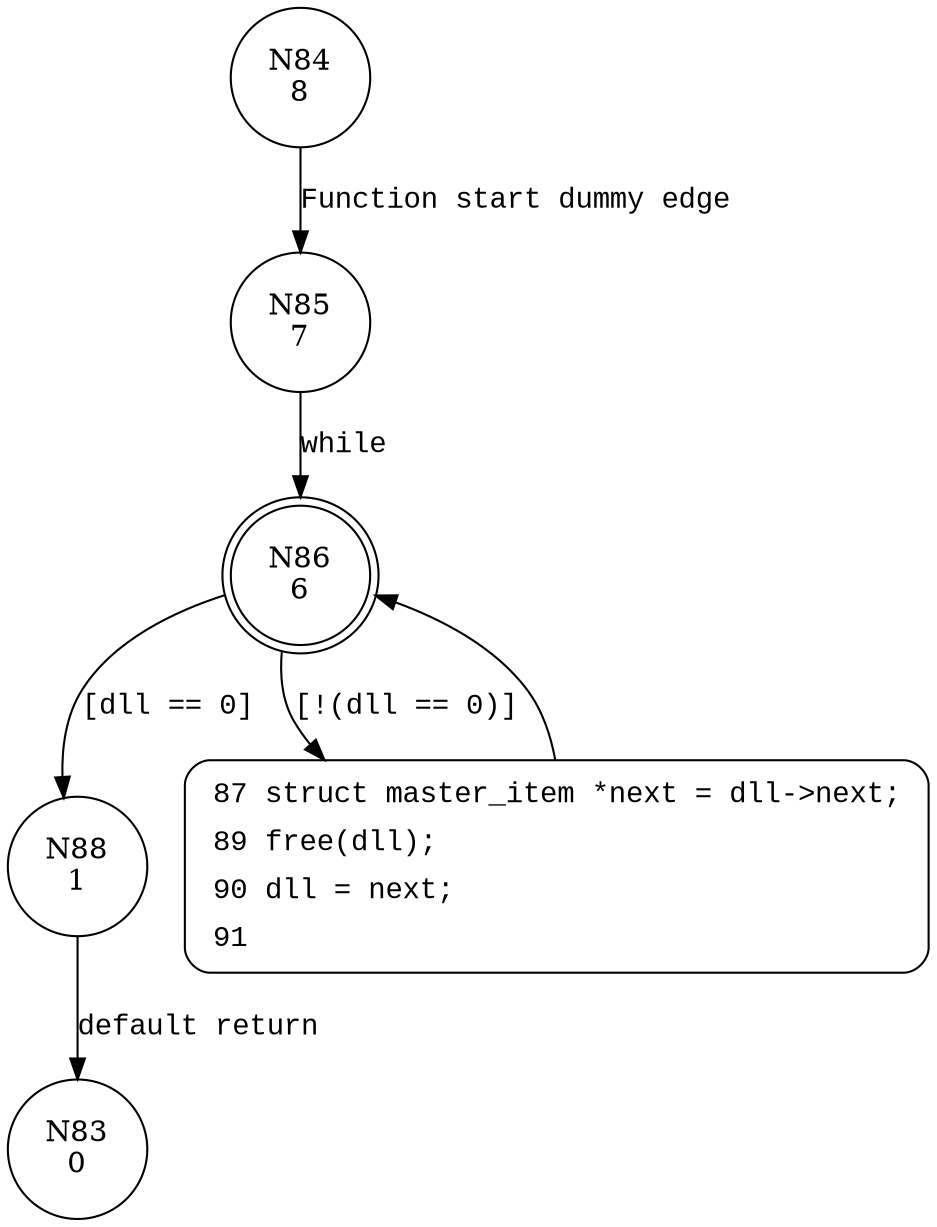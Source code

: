 digraph dll_destroy_master {
84 [shape="circle" label="N84\n8"]
85 [shape="circle" label="N85\n7"]
86 [shape="doublecircle" label="N86\n6"]
88 [shape="circle" label="N88\n1"]
87 [shape="circle" label="N87\n5"]
83 [shape="circle" label="N83\n0"]
87 [style="filled,bold" penwidth="1" fillcolor="white" fontname="Courier New" shape="Mrecord" label=<<table border="0" cellborder="0" cellpadding="3" bgcolor="white"><tr><td align="right">87</td><td align="left">struct master_item *next = dll-&gt;next;</td></tr><tr><td align="right">89</td><td align="left">free(dll);</td></tr><tr><td align="right">90</td><td align="left">dll = next;</td></tr><tr><td align="right">91</td><td align="left"></td></tr></table>>]
87 -> 86[label=""]
84 -> 85 [label="Function start dummy edge" fontname="Courier New"]
86 -> 88 [label="[dll == 0]" fontname="Courier New"]
86 -> 87 [label="[!(dll == 0)]" fontname="Courier New"]
88 -> 83 [label="default return" fontname="Courier New"]
85 -> 86 [label="while" fontname="Courier New"]
}